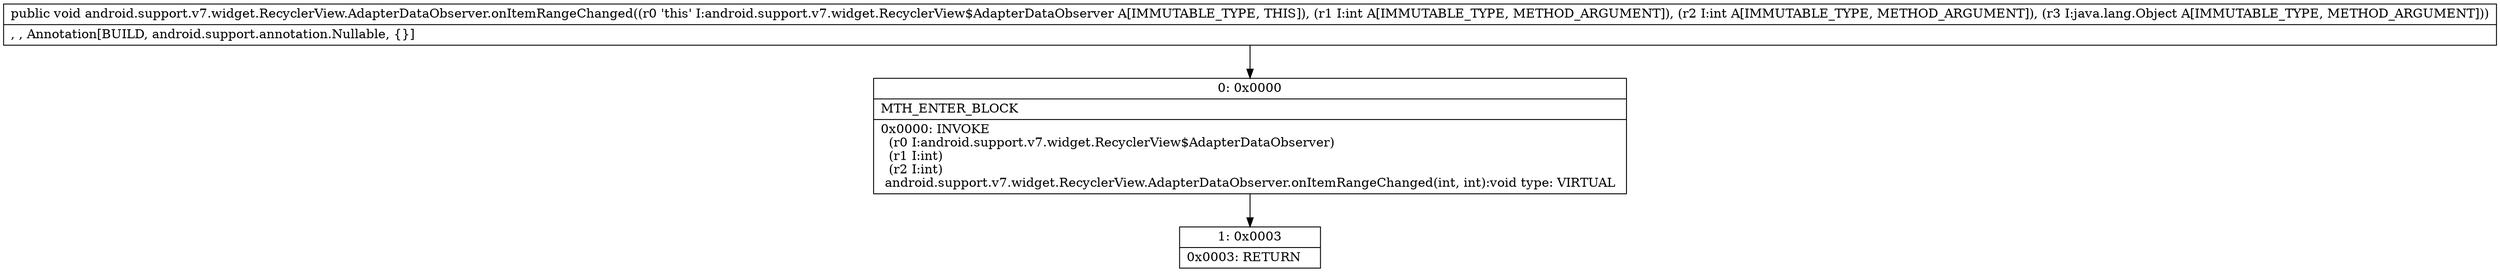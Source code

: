 digraph "CFG forandroid.support.v7.widget.RecyclerView.AdapterDataObserver.onItemRangeChanged(IILjava\/lang\/Object;)V" {
Node_0 [shape=record,label="{0\:\ 0x0000|MTH_ENTER_BLOCK\l|0x0000: INVOKE  \l  (r0 I:android.support.v7.widget.RecyclerView$AdapterDataObserver)\l  (r1 I:int)\l  (r2 I:int)\l android.support.v7.widget.RecyclerView.AdapterDataObserver.onItemRangeChanged(int, int):void type: VIRTUAL \l}"];
Node_1 [shape=record,label="{1\:\ 0x0003|0x0003: RETURN   \l}"];
MethodNode[shape=record,label="{public void android.support.v7.widget.RecyclerView.AdapterDataObserver.onItemRangeChanged((r0 'this' I:android.support.v7.widget.RecyclerView$AdapterDataObserver A[IMMUTABLE_TYPE, THIS]), (r1 I:int A[IMMUTABLE_TYPE, METHOD_ARGUMENT]), (r2 I:int A[IMMUTABLE_TYPE, METHOD_ARGUMENT]), (r3 I:java.lang.Object A[IMMUTABLE_TYPE, METHOD_ARGUMENT]))  | , , Annotation[BUILD, android.support.annotation.Nullable, \{\}]\l}"];
MethodNode -> Node_0;
Node_0 -> Node_1;
}

